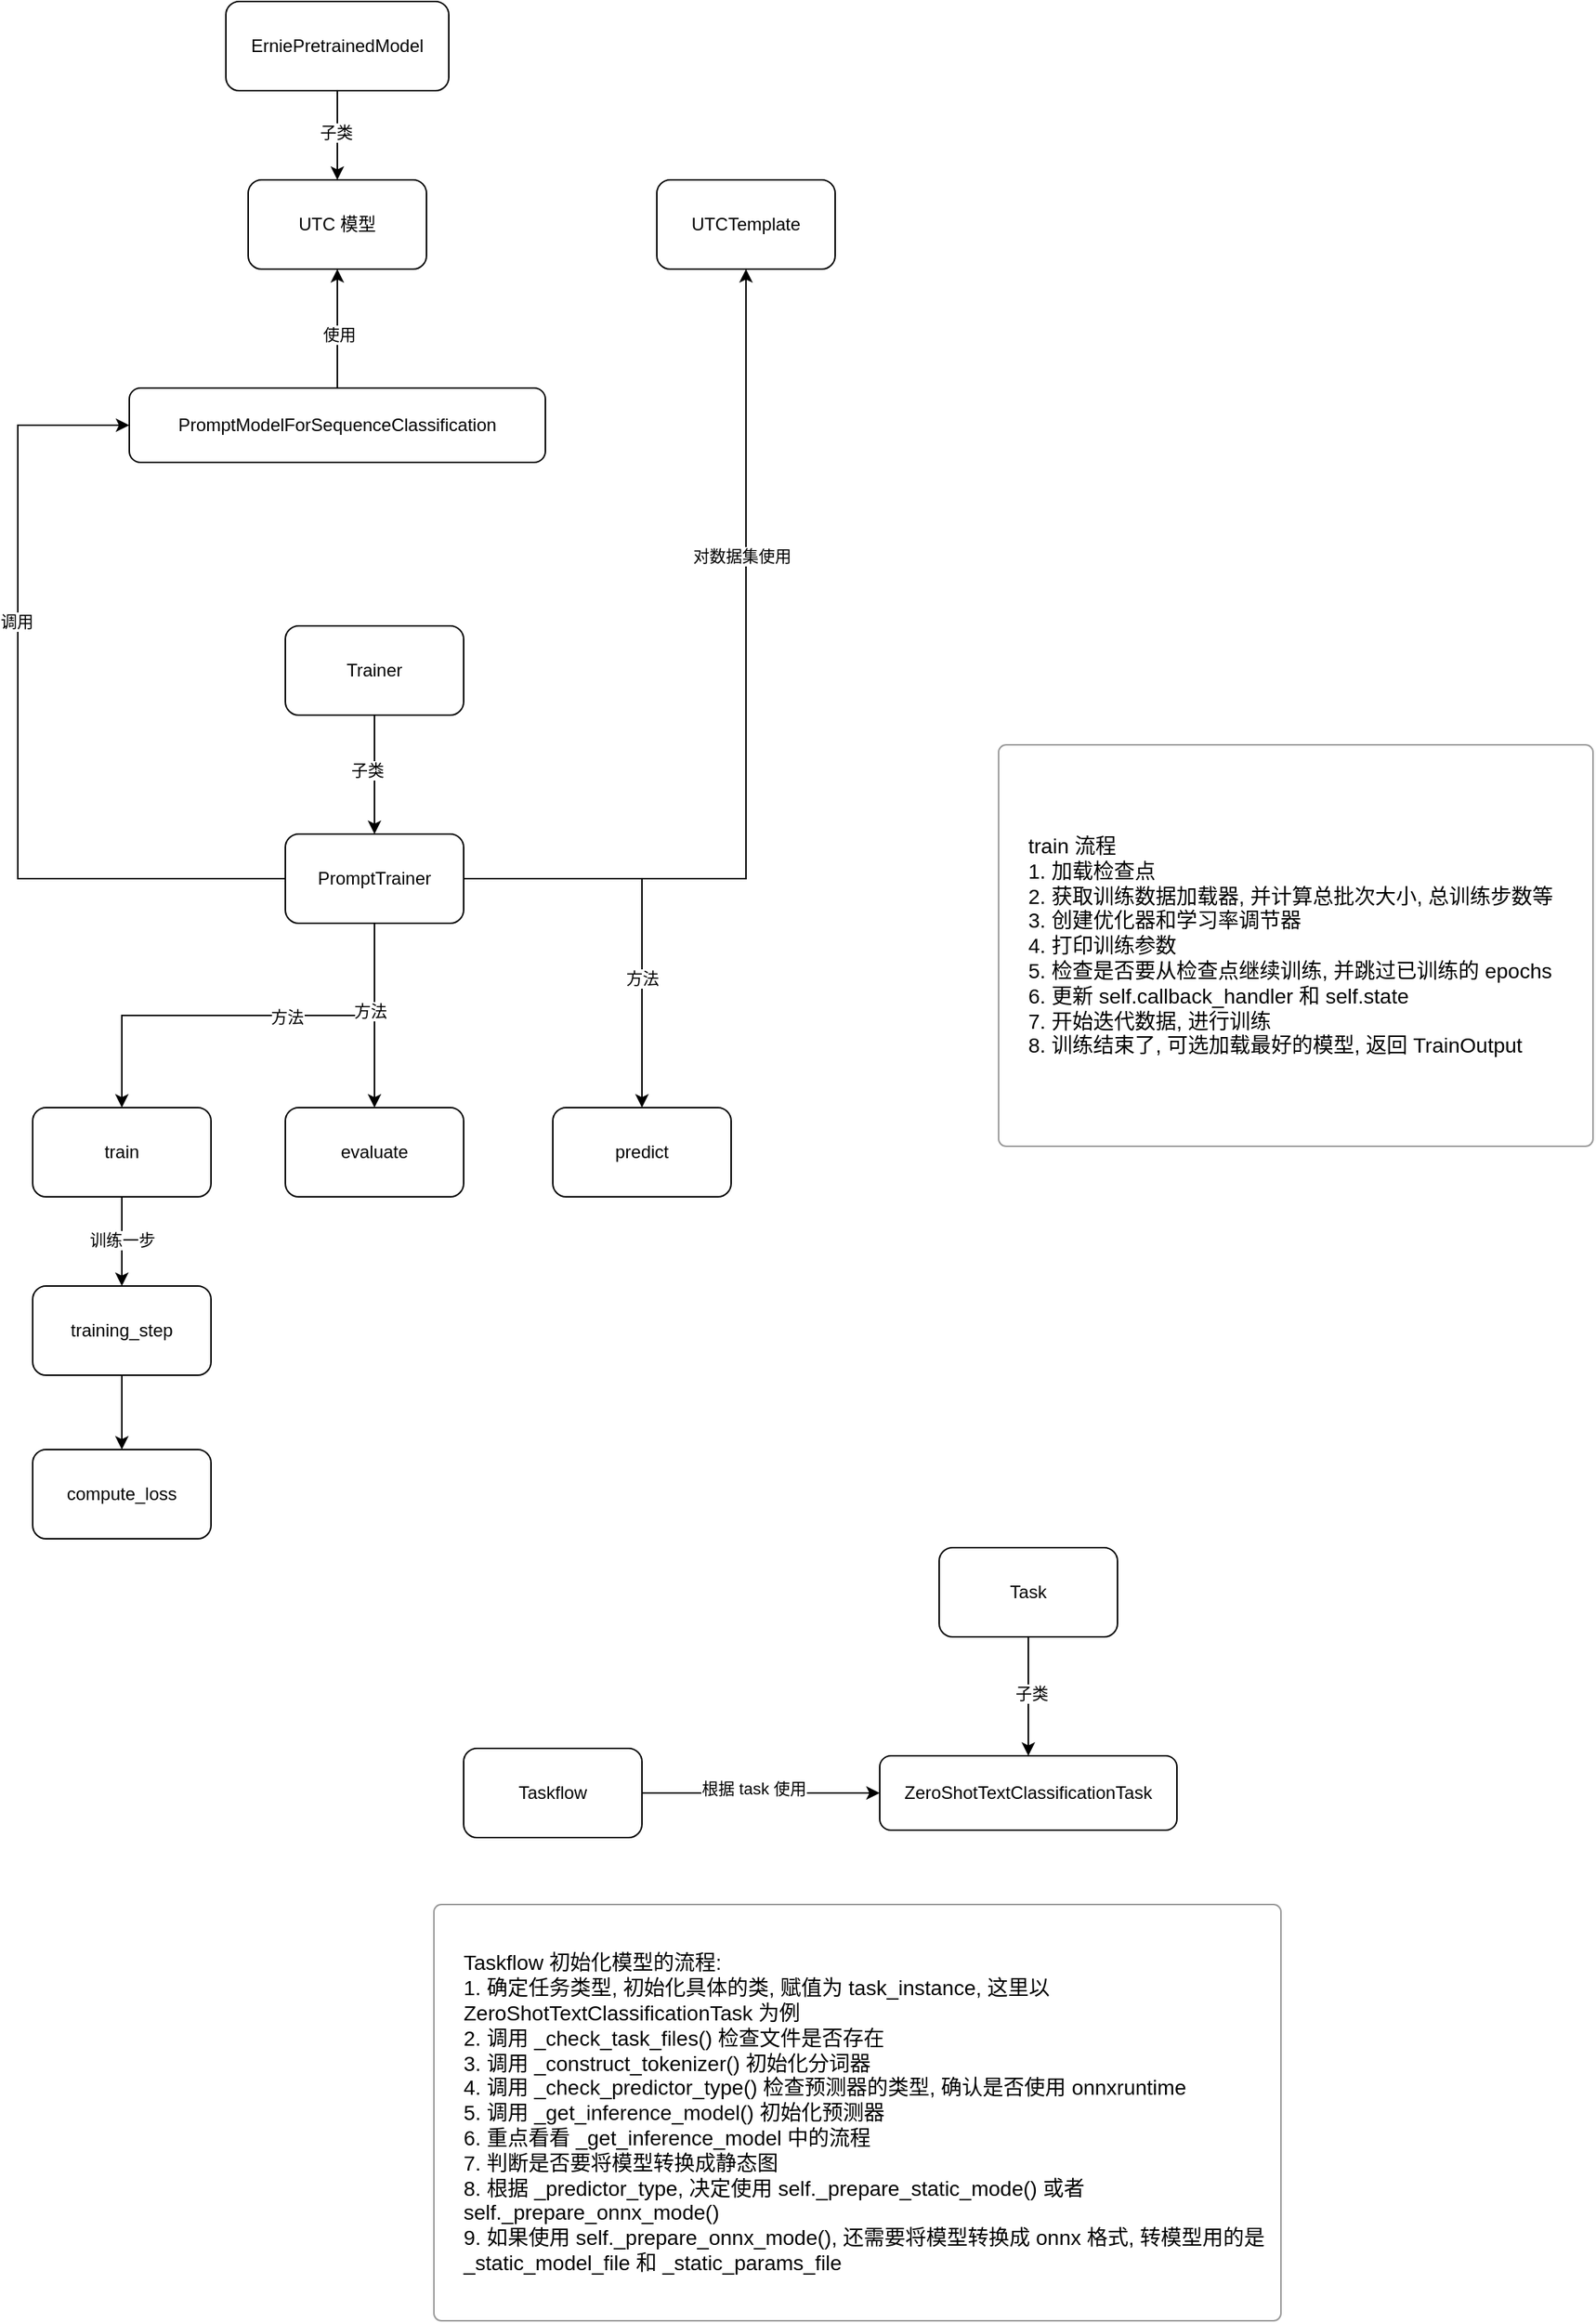 <mxfile version="21.6.2" type="github">
  <diagram name="第 1 页" id="Vh6EjBxzwPC3c47uIkbJ">
    <mxGraphModel dx="990" dy="668" grid="1" gridSize="10" guides="1" tooltips="1" connect="1" arrows="1" fold="1" page="1" pageScale="1" pageWidth="827" pageHeight="1169" math="0" shadow="0">
      <root>
        <mxCell id="0" />
        <mxCell id="1" parent="0" />
        <mxCell id="SioV8SehEkqe-3Xein75-1" value="UTC 模型" style="rounded=1;whiteSpace=wrap;html=1;" parent="1" vertex="1">
          <mxGeometry x="255" y="150" width="120" height="60" as="geometry" />
        </mxCell>
        <mxCell id="0eXLprFVtOaUyR0fxN4K-1" value="UTCTemplate" style="rounded=1;whiteSpace=wrap;html=1;" parent="1" vertex="1">
          <mxGeometry x="530" y="150" width="120" height="60" as="geometry" />
        </mxCell>
        <mxCell id="0eXLprFVtOaUyR0fxN4K-3" style="edgeStyle=orthogonalEdgeStyle;rounded=0;orthogonalLoop=1;jettySize=auto;html=1;" parent="1" source="0eXLprFVtOaUyR0fxN4K-2" target="SioV8SehEkqe-3Xein75-1" edge="1">
          <mxGeometry relative="1" as="geometry" />
        </mxCell>
        <mxCell id="0eXLprFVtOaUyR0fxN4K-4" value="子类" style="edgeLabel;html=1;align=center;verticalAlign=middle;resizable=0;points=[];" parent="0eXLprFVtOaUyR0fxN4K-3" vertex="1" connectable="0">
          <mxGeometry x="-0.089" y="-1" relative="1" as="geometry">
            <mxPoint as="offset" />
          </mxGeometry>
        </mxCell>
        <mxCell id="0eXLprFVtOaUyR0fxN4K-2" value="ErniePretrainedModel" style="rounded=1;whiteSpace=wrap;html=1;" parent="1" vertex="1">
          <mxGeometry x="240" y="30" width="150" height="60" as="geometry" />
        </mxCell>
        <mxCell id="0eXLprFVtOaUyR0fxN4K-6" style="edgeStyle=orthogonalEdgeStyle;rounded=0;orthogonalLoop=1;jettySize=auto;html=1;exitX=0.5;exitY=0;exitDx=0;exitDy=0;entryX=0.5;entryY=1;entryDx=0;entryDy=0;" parent="1" source="0eXLprFVtOaUyR0fxN4K-5" target="SioV8SehEkqe-3Xein75-1" edge="1">
          <mxGeometry relative="1" as="geometry" />
        </mxCell>
        <mxCell id="0eXLprFVtOaUyR0fxN4K-7" value="使用" style="edgeLabel;html=1;align=center;verticalAlign=middle;resizable=0;points=[];" parent="0eXLprFVtOaUyR0fxN4K-6" vertex="1" connectable="0">
          <mxGeometry x="-0.084" y="-1" relative="1" as="geometry">
            <mxPoint as="offset" />
          </mxGeometry>
        </mxCell>
        <mxCell id="0eXLprFVtOaUyR0fxN4K-5" value="PromptModelForSequenceClassification" style="rounded=1;whiteSpace=wrap;html=1;" parent="1" vertex="1">
          <mxGeometry x="175" y="290" width="280" height="50" as="geometry" />
        </mxCell>
        <mxCell id="0eXLprFVtOaUyR0fxN4K-13" style="edgeStyle=orthogonalEdgeStyle;rounded=0;orthogonalLoop=1;jettySize=auto;html=1;exitX=0.5;exitY=1;exitDx=0;exitDy=0;entryX=0.5;entryY=0;entryDx=0;entryDy=0;" parent="1" source="0eXLprFVtOaUyR0fxN4K-8" target="0eXLprFVtOaUyR0fxN4K-12" edge="1">
          <mxGeometry relative="1" as="geometry" />
        </mxCell>
        <mxCell id="0eXLprFVtOaUyR0fxN4K-14" value="方法" style="edgeLabel;html=1;align=center;verticalAlign=middle;resizable=0;points=[];" parent="0eXLprFVtOaUyR0fxN4K-13" vertex="1" connectable="0">
          <mxGeometry x="-0.173" y="1" relative="1" as="geometry">
            <mxPoint as="offset" />
          </mxGeometry>
        </mxCell>
        <mxCell id="0eXLprFVtOaUyR0fxN4K-23" style="edgeStyle=orthogonalEdgeStyle;rounded=0;orthogonalLoop=1;jettySize=auto;html=1;exitX=0;exitY=0.5;exitDx=0;exitDy=0;entryX=0;entryY=0.5;entryDx=0;entryDy=0;" parent="1" source="0eXLprFVtOaUyR0fxN4K-8" target="0eXLprFVtOaUyR0fxN4K-5" edge="1">
          <mxGeometry relative="1" as="geometry">
            <mxPoint x="80" y="320" as="targetPoint" />
            <Array as="points">
              <mxPoint x="100" y="620" />
              <mxPoint x="100" y="315" />
            </Array>
          </mxGeometry>
        </mxCell>
        <mxCell id="0eXLprFVtOaUyR0fxN4K-24" value="调用" style="edgeLabel;html=1;align=center;verticalAlign=middle;resizable=0;points=[];" parent="0eXLprFVtOaUyR0fxN4K-23" vertex="1" connectable="0">
          <mxGeometry x="0.26" y="1" relative="1" as="geometry">
            <mxPoint as="offset" />
          </mxGeometry>
        </mxCell>
        <mxCell id="0eXLprFVtOaUyR0fxN4K-26" style="edgeStyle=orthogonalEdgeStyle;rounded=0;orthogonalLoop=1;jettySize=auto;html=1;entryX=0.5;entryY=1;entryDx=0;entryDy=0;" parent="1" source="0eXLprFVtOaUyR0fxN4K-8" target="0eXLprFVtOaUyR0fxN4K-1" edge="1">
          <mxGeometry relative="1" as="geometry" />
        </mxCell>
        <mxCell id="0eXLprFVtOaUyR0fxN4K-27" value="对数据集使用" style="edgeLabel;html=1;align=center;verticalAlign=middle;resizable=0;points=[];" parent="0eXLprFVtOaUyR0fxN4K-26" vertex="1" connectable="0">
          <mxGeometry x="0.359" y="3" relative="1" as="geometry">
            <mxPoint as="offset" />
          </mxGeometry>
        </mxCell>
        <mxCell id="duM8vzbJAsjZffiKEtdB-2" style="edgeStyle=orthogonalEdgeStyle;rounded=0;orthogonalLoop=1;jettySize=auto;html=1;exitX=0.5;exitY=1;exitDx=0;exitDy=0;" edge="1" parent="1" source="0eXLprFVtOaUyR0fxN4K-8" target="duM8vzbJAsjZffiKEtdB-1">
          <mxGeometry relative="1" as="geometry" />
        </mxCell>
        <mxCell id="duM8vzbJAsjZffiKEtdB-3" value="方法" style="edgeLabel;html=1;align=center;verticalAlign=middle;resizable=0;points=[];" vertex="1" connectable="0" parent="duM8vzbJAsjZffiKEtdB-2">
          <mxGeometry x="-0.05" y="-3" relative="1" as="geometry">
            <mxPoint as="offset" />
          </mxGeometry>
        </mxCell>
        <mxCell id="duM8vzbJAsjZffiKEtdB-8" style="edgeStyle=orthogonalEdgeStyle;rounded=0;orthogonalLoop=1;jettySize=auto;html=1;" edge="1" parent="1" source="0eXLprFVtOaUyR0fxN4K-8" target="duM8vzbJAsjZffiKEtdB-4">
          <mxGeometry relative="1" as="geometry" />
        </mxCell>
        <mxCell id="duM8vzbJAsjZffiKEtdB-9" value="方法" style="edgeLabel;html=1;align=center;verticalAlign=middle;resizable=0;points=[];" vertex="1" connectable="0" parent="duM8vzbJAsjZffiKEtdB-8">
          <mxGeometry x="0.366" relative="1" as="geometry">
            <mxPoint as="offset" />
          </mxGeometry>
        </mxCell>
        <mxCell id="0eXLprFVtOaUyR0fxN4K-8" value="PromptTrainer" style="rounded=1;whiteSpace=wrap;html=1;" parent="1" vertex="1">
          <mxGeometry x="280" y="590" width="120" height="60" as="geometry" />
        </mxCell>
        <mxCell id="0eXLprFVtOaUyR0fxN4K-10" style="edgeStyle=orthogonalEdgeStyle;rounded=0;orthogonalLoop=1;jettySize=auto;html=1;" parent="1" source="0eXLprFVtOaUyR0fxN4K-9" target="0eXLprFVtOaUyR0fxN4K-8" edge="1">
          <mxGeometry relative="1" as="geometry" />
        </mxCell>
        <mxCell id="0eXLprFVtOaUyR0fxN4K-11" value="子类" style="edgeLabel;html=1;align=center;verticalAlign=middle;resizable=0;points=[];" parent="0eXLprFVtOaUyR0fxN4K-10" vertex="1" connectable="0">
          <mxGeometry x="-0.083" y="-5" relative="1" as="geometry">
            <mxPoint as="offset" />
          </mxGeometry>
        </mxCell>
        <mxCell id="0eXLprFVtOaUyR0fxN4K-9" value="Trainer" style="rounded=1;whiteSpace=wrap;html=1;" parent="1" vertex="1">
          <mxGeometry x="280" y="450" width="120" height="60" as="geometry" />
        </mxCell>
        <mxCell id="0eXLprFVtOaUyR0fxN4K-19" style="edgeStyle=orthogonalEdgeStyle;rounded=0;orthogonalLoop=1;jettySize=auto;html=1;" parent="1" source="0eXLprFVtOaUyR0fxN4K-12" target="0eXLprFVtOaUyR0fxN4K-18" edge="1">
          <mxGeometry relative="1" as="geometry" />
        </mxCell>
        <mxCell id="0eXLprFVtOaUyR0fxN4K-20" value="训练一步" style="edgeLabel;html=1;align=center;verticalAlign=middle;resizable=0;points=[];" parent="0eXLprFVtOaUyR0fxN4K-19" vertex="1" connectable="0">
          <mxGeometry x="-0.056" relative="1" as="geometry">
            <mxPoint as="offset" />
          </mxGeometry>
        </mxCell>
        <mxCell id="0eXLprFVtOaUyR0fxN4K-12" value="train" style="rounded=1;whiteSpace=wrap;html=1;" parent="1" vertex="1">
          <mxGeometry x="110" y="774" width="120" height="60" as="geometry" />
        </mxCell>
        <mxCell id="0eXLprFVtOaUyR0fxN4K-17" value="&lt;div style=&quot;&quot;&gt;&lt;div&gt;&lt;font color=&quot;#000000&quot;&gt;train 流程&lt;/font&gt;&lt;/div&gt;&lt;div&gt;&lt;font color=&quot;#000000&quot;&gt;1. 加载检查点&lt;/font&gt;&lt;/div&gt;&lt;div&gt;&lt;font color=&quot;#000000&quot;&gt;2. 获取训练数据加载器, 并计算总批次大小, 总训练步数等&lt;/font&gt;&lt;/div&gt;&lt;div&gt;&lt;font color=&quot;#000000&quot;&gt;3. 创建优化器和学习率调节器&lt;/font&gt;&lt;/div&gt;&lt;div&gt;&lt;font color=&quot;#000000&quot;&gt;4. 打印训练参数&lt;/font&gt;&lt;/div&gt;&lt;div&gt;&lt;font color=&quot;#000000&quot;&gt;5. 检查是否要从检查点继续训练, 并跳过已训练的 epochs&lt;/font&gt;&lt;/div&gt;&lt;div&gt;&lt;font color=&quot;#000000&quot;&gt;6. 更新 self.callback_handler 和 self.state&lt;/font&gt;&lt;/div&gt;&lt;div&gt;&lt;font color=&quot;#000000&quot;&gt;7. 开始迭代数据, 进行训练&lt;/font&gt;&lt;/div&gt;&lt;div&gt;&lt;font color=&quot;#000000&quot;&gt;8. 训练结束了, 可选加载最好的模型, 返回 TrainOutput&lt;/font&gt;&lt;/div&gt;&lt;/div&gt;" style="html=1;shadow=0;dashed=0;shape=mxgraph.bootstrap.rrect;rSize=5;strokeColor=#999999;strokeWidth=1;fillColor=#FFFFFF;fontColor=#6C767D;whiteSpace=wrap;align=left;verticalAlign=middle;spacingLeft=10;fontSize=14;spacing=10;" parent="1" vertex="1">
          <mxGeometry x="760" y="530" width="400" height="270" as="geometry" />
        </mxCell>
        <mxCell id="0eXLprFVtOaUyR0fxN4K-22" style="edgeStyle=orthogonalEdgeStyle;rounded=0;orthogonalLoop=1;jettySize=auto;html=1;exitX=0.5;exitY=1;exitDx=0;exitDy=0;" parent="1" source="0eXLprFVtOaUyR0fxN4K-18" target="0eXLprFVtOaUyR0fxN4K-21" edge="1">
          <mxGeometry relative="1" as="geometry" />
        </mxCell>
        <mxCell id="0eXLprFVtOaUyR0fxN4K-18" value="training_step" style="rounded=1;whiteSpace=wrap;html=1;" parent="1" vertex="1">
          <mxGeometry x="110" y="894" width="120" height="60" as="geometry" />
        </mxCell>
        <mxCell id="0eXLprFVtOaUyR0fxN4K-21" value="compute_loss" style="rounded=1;whiteSpace=wrap;html=1;" parent="1" vertex="1">
          <mxGeometry x="110" y="1004" width="120" height="60" as="geometry" />
        </mxCell>
        <mxCell id="duM8vzbJAsjZffiKEtdB-1" value="evaluate" style="rounded=1;whiteSpace=wrap;html=1;" vertex="1" parent="1">
          <mxGeometry x="280" y="774" width="120" height="60" as="geometry" />
        </mxCell>
        <mxCell id="duM8vzbJAsjZffiKEtdB-4" value="predict" style="rounded=1;whiteSpace=wrap;html=1;" vertex="1" parent="1">
          <mxGeometry x="460" y="774" width="120" height="60" as="geometry" />
        </mxCell>
        <mxCell id="duM8vzbJAsjZffiKEtdB-15" style="edgeStyle=orthogonalEdgeStyle;rounded=0;orthogonalLoop=1;jettySize=auto;html=1;entryX=0;entryY=0.5;entryDx=0;entryDy=0;" edge="1" parent="1" source="duM8vzbJAsjZffiKEtdB-10" target="duM8vzbJAsjZffiKEtdB-11">
          <mxGeometry relative="1" as="geometry" />
        </mxCell>
        <mxCell id="duM8vzbJAsjZffiKEtdB-16" value="根据 task 使用" style="edgeLabel;html=1;align=center;verticalAlign=middle;resizable=0;points=[];" vertex="1" connectable="0" parent="duM8vzbJAsjZffiKEtdB-15">
          <mxGeometry x="-0.062" y="3" relative="1" as="geometry">
            <mxPoint as="offset" />
          </mxGeometry>
        </mxCell>
        <mxCell id="duM8vzbJAsjZffiKEtdB-10" value="Taskflow" style="rounded=1;whiteSpace=wrap;html=1;" vertex="1" parent="1">
          <mxGeometry x="400" y="1205" width="120" height="60" as="geometry" />
        </mxCell>
        <mxCell id="duM8vzbJAsjZffiKEtdB-11" value="ZeroShotTextClassificationTask" style="rounded=1;whiteSpace=wrap;html=1;" vertex="1" parent="1">
          <mxGeometry x="680" y="1210" width="200" height="50" as="geometry" />
        </mxCell>
        <mxCell id="duM8vzbJAsjZffiKEtdB-13" style="edgeStyle=orthogonalEdgeStyle;rounded=0;orthogonalLoop=1;jettySize=auto;html=1;entryX=0.5;entryY=0;entryDx=0;entryDy=0;" edge="1" parent="1" source="duM8vzbJAsjZffiKEtdB-12" target="duM8vzbJAsjZffiKEtdB-11">
          <mxGeometry relative="1" as="geometry" />
        </mxCell>
        <mxCell id="duM8vzbJAsjZffiKEtdB-14" value="子类" style="edgeLabel;html=1;align=center;verticalAlign=middle;resizable=0;points=[];" vertex="1" connectable="0" parent="duM8vzbJAsjZffiKEtdB-13">
          <mxGeometry x="-0.067" y="2" relative="1" as="geometry">
            <mxPoint as="offset" />
          </mxGeometry>
        </mxCell>
        <mxCell id="duM8vzbJAsjZffiKEtdB-12" value="Task" style="rounded=1;whiteSpace=wrap;html=1;" vertex="1" parent="1">
          <mxGeometry x="720" y="1070" width="120" height="60" as="geometry" />
        </mxCell>
        <mxCell id="duM8vzbJAsjZffiKEtdB-17" value="&lt;font color=&quot;#000000&quot;&gt;&lt;div&gt;Taskflow 初始化模型的流程:&lt;/div&gt;&lt;div&gt;1. 确定任务类型, 初始化具体的类, 赋值为 task_instance, 这里以 ZeroShotTextClassificationTask 为例&lt;/div&gt;&lt;div&gt;2. 调用 _check_task_files() 检查文件是否存在&lt;/div&gt;&lt;div&gt;3. 调用 _construct_tokenizer() 初始化分词器&lt;/div&gt;&lt;div&gt;4. 调用 _check_predictor_type() 检查预测器的类型, 确认是否使用 onnxruntime&lt;/div&gt;&lt;div&gt;5. 调用 _get_inference_model() 初始化预测器&lt;/div&gt;&lt;div&gt;6. 重点看看 _get_inference_model 中的流程&lt;/div&gt;&lt;div&gt;7. 判断是否要将模型转换成静态图&lt;/div&gt;&lt;div&gt;8. 根据 _predictor_type, 决定使用 self._prepare_static_mode() 或者 self._prepare_onnx_mode()&lt;/div&gt;&lt;div&gt;9. 如果使用 self._prepare_onnx_mode(), 还需要将模型转换成 onnx 格式, 转模型用的是 _static_model_file 和 _static_params_file&lt;/div&gt;&lt;/font&gt;" style="html=1;shadow=0;dashed=0;shape=mxgraph.bootstrap.rrect;rSize=5;strokeColor=#999999;strokeWidth=1;fillColor=#FFFFFF;fontColor=#6C767D;whiteSpace=wrap;align=left;verticalAlign=middle;spacingLeft=10;fontSize=14;spacing=10;" vertex="1" parent="1">
          <mxGeometry x="380" y="1310" width="570" height="280" as="geometry" />
        </mxCell>
      </root>
    </mxGraphModel>
  </diagram>
</mxfile>
